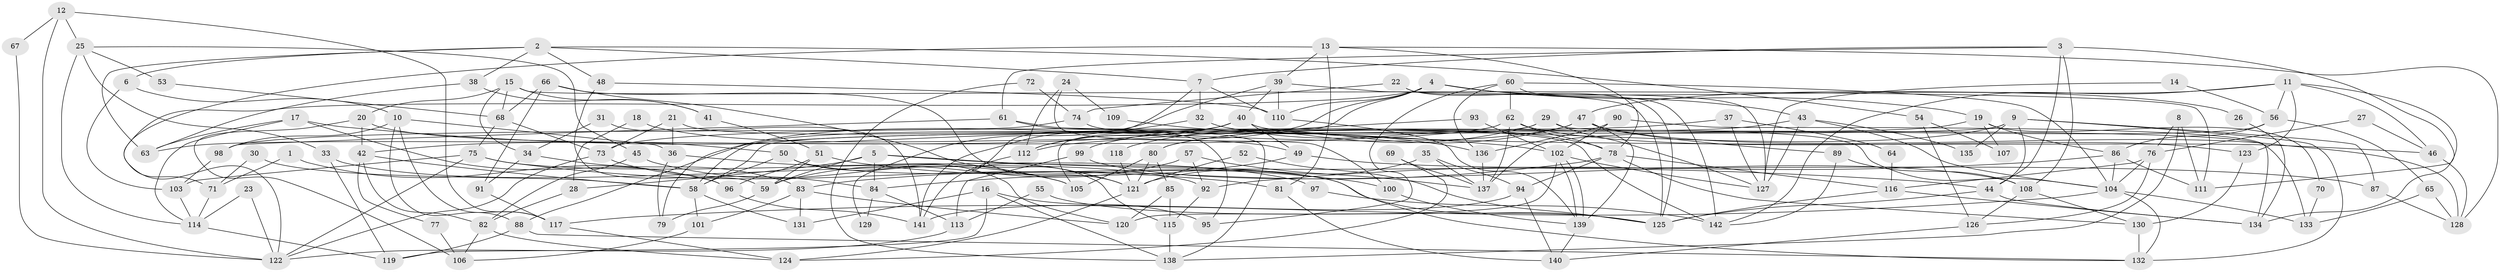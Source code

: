 // coarse degree distribution, {2: 0.17647058823529413, 5: 0.25882352941176473, 4: 0.2235294117647059, 3: 0.10588235294117647, 7: 0.011764705882352941, 6: 0.047058823529411764, 8: 0.09411764705882353, 10: 0.03529411764705882, 11: 0.011764705882352941, 15: 0.011764705882352941, 9: 0.023529411764705882}
// Generated by graph-tools (version 1.1) at 2025/54/03/04/25 21:54:01]
// undirected, 142 vertices, 284 edges
graph export_dot {
graph [start="1"]
  node [color=gray90,style=filled];
  1;
  2;
  3;
  4;
  5;
  6;
  7;
  8;
  9;
  10;
  11;
  12;
  13;
  14;
  15;
  16;
  17;
  18;
  19;
  20;
  21;
  22;
  23;
  24;
  25;
  26;
  27;
  28;
  29;
  30;
  31;
  32;
  33;
  34;
  35;
  36;
  37;
  38;
  39;
  40;
  41;
  42;
  43;
  44;
  45;
  46;
  47;
  48;
  49;
  50;
  51;
  52;
  53;
  54;
  55;
  56;
  57;
  58;
  59;
  60;
  61;
  62;
  63;
  64;
  65;
  66;
  67;
  68;
  69;
  70;
  71;
  72;
  73;
  74;
  75;
  76;
  77;
  78;
  79;
  80;
  81;
  82;
  83;
  84;
  85;
  86;
  87;
  88;
  89;
  90;
  91;
  92;
  93;
  94;
  95;
  96;
  97;
  98;
  99;
  100;
  101;
  102;
  103;
  104;
  105;
  106;
  107;
  108;
  109;
  110;
  111;
  112;
  113;
  114;
  115;
  116;
  117;
  118;
  119;
  120;
  121;
  122;
  123;
  124;
  125;
  126;
  127;
  128;
  129;
  130;
  131;
  132;
  133;
  134;
  135;
  136;
  137;
  138;
  139;
  140;
  141;
  142;
  1 -- 96;
  1 -- 71;
  2 -- 48;
  2 -- 6;
  2 -- 7;
  2 -- 38;
  2 -- 54;
  2 -- 63;
  3 -- 108;
  3 -- 111;
  3 -- 7;
  3 -- 44;
  3 -- 61;
  4 -- 19;
  4 -- 110;
  4 -- 26;
  4 -- 43;
  4 -- 71;
  4 -- 105;
  4 -- 112;
  5 -- 59;
  5 -- 44;
  5 -- 28;
  5 -- 84;
  5 -- 132;
  6 -- 103;
  6 -- 10;
  7 -- 32;
  7 -- 110;
  7 -- 121;
  8 -- 111;
  8 -- 76;
  8 -- 138;
  9 -- 44;
  9 -- 58;
  9 -- 80;
  9 -- 87;
  9 -- 132;
  9 -- 135;
  10 -- 117;
  10 -- 98;
  10 -- 36;
  10 -- 88;
  11 -- 47;
  11 -- 134;
  11 -- 46;
  11 -- 56;
  11 -- 123;
  11 -- 142;
  12 -- 25;
  12 -- 117;
  12 -- 67;
  12 -- 122;
  13 -- 78;
  13 -- 122;
  13 -- 39;
  13 -- 81;
  13 -- 128;
  14 -- 56;
  14 -- 127;
  15 -- 20;
  15 -- 68;
  15 -- 34;
  15 -- 41;
  15 -- 111;
  16 -- 95;
  16 -- 131;
  16 -- 119;
  16 -- 138;
  17 -- 63;
  17 -- 102;
  17 -- 96;
  17 -- 114;
  18 -- 49;
  18 -- 28;
  19 -- 86;
  19 -- 73;
  19 -- 70;
  19 -- 107;
  20 -- 50;
  20 -- 42;
  20 -- 106;
  21 -- 36;
  21 -- 73;
  21 -- 142;
  22 -- 127;
  22 -- 125;
  22 -- 74;
  23 -- 122;
  23 -- 114;
  24 -- 100;
  24 -- 112;
  24 -- 109;
  25 -- 114;
  25 -- 45;
  25 -- 33;
  25 -- 53;
  26 -- 134;
  27 -- 46;
  27 -- 76;
  28 -- 82;
  29 -- 133;
  29 -- 99;
  29 -- 58;
  29 -- 127;
  30 -- 58;
  30 -- 71;
  31 -- 141;
  31 -- 34;
  32 -- 78;
  32 -- 141;
  33 -- 119;
  33 -- 92;
  34 -- 83;
  34 -- 91;
  35 -- 121;
  35 -- 94;
  35 -- 137;
  36 -- 105;
  36 -- 79;
  37 -- 127;
  37 -- 88;
  37 -- 64;
  38 -- 63;
  38 -- 41;
  39 -- 40;
  39 -- 110;
  39 -- 125;
  39 -- 129;
  40 -- 112;
  40 -- 42;
  40 -- 46;
  40 -- 49;
  41 -- 51;
  42 -- 82;
  42 -- 58;
  42 -- 77;
  43 -- 104;
  43 -- 80;
  43 -- 127;
  43 -- 135;
  44 -- 125;
  44 -- 134;
  45 -- 105;
  45 -- 82;
  46 -- 128;
  47 -- 139;
  47 -- 128;
  47 -- 79;
  47 -- 89;
  47 -- 118;
  48 -- 110;
  48 -- 59;
  49 -- 87;
  49 -- 84;
  50 -- 125;
  50 -- 120;
  50 -- 58;
  51 -- 96;
  51 -- 59;
  51 -- 100;
  52 -- 125;
  52 -- 121;
  53 -- 68;
  54 -- 126;
  54 -- 107;
  55 -- 113;
  55 -- 125;
  56 -- 137;
  56 -- 65;
  56 -- 86;
  57 -- 92;
  57 -- 59;
  57 -- 137;
  58 -- 101;
  58 -- 131;
  59 -- 79;
  60 -- 142;
  60 -- 62;
  60 -- 95;
  60 -- 104;
  60 -- 136;
  61 -- 138;
  61 -- 95;
  61 -- 98;
  62 -- 137;
  62 -- 123;
  62 -- 63;
  62 -- 78;
  64 -- 116;
  65 -- 128;
  65 -- 133;
  66 -- 115;
  66 -- 121;
  66 -- 68;
  66 -- 91;
  67 -- 122;
  68 -- 75;
  68 -- 73;
  69 -- 124;
  69 -- 137;
  70 -- 133;
  71 -- 114;
  72 -- 74;
  72 -- 138;
  73 -- 84;
  73 -- 122;
  74 -- 104;
  74 -- 98;
  75 -- 122;
  75 -- 103;
  75 -- 81;
  75 -- 97;
  76 -- 116;
  76 -- 104;
  76 -- 126;
  77 -- 106;
  78 -- 130;
  78 -- 83;
  78 -- 94;
  78 -- 116;
  80 -- 85;
  80 -- 105;
  80 -- 121;
  81 -- 140;
  82 -- 124;
  82 -- 106;
  83 -- 120;
  83 -- 101;
  83 -- 131;
  84 -- 113;
  84 -- 129;
  85 -- 115;
  85 -- 120;
  86 -- 104;
  86 -- 92;
  86 -- 111;
  87 -- 128;
  88 -- 132;
  88 -- 119;
  89 -- 142;
  89 -- 108;
  90 -- 102;
  90 -- 136;
  90 -- 134;
  91 -- 117;
  92 -- 115;
  93 -- 102;
  93 -- 112;
  94 -- 140;
  94 -- 141;
  96 -- 141;
  97 -- 142;
  98 -- 103;
  99 -- 108;
  99 -- 113;
  100 -- 139;
  101 -- 106;
  102 -- 139;
  102 -- 139;
  102 -- 127;
  102 -- 120;
  103 -- 114;
  104 -- 132;
  104 -- 117;
  104 -- 133;
  108 -- 126;
  108 -- 130;
  109 -- 136;
  110 -- 139;
  112 -- 141;
  113 -- 122;
  114 -- 119;
  115 -- 138;
  116 -- 134;
  116 -- 125;
  117 -- 124;
  118 -- 121;
  121 -- 124;
  123 -- 130;
  126 -- 140;
  130 -- 132;
  136 -- 137;
  139 -- 140;
}
